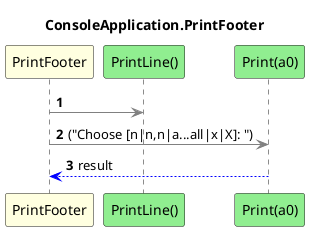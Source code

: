 @startuml ConsoleApplication.PrintFooter
title ConsoleApplication.PrintFooter
participant "PrintFooter" as PrintFooter #LightYellow
participant "PrintLine()" as PrintLine #LightGreen
participant "Print(a0)" as Print_a0 #LightGreen
autonumber
PrintFooter -[#grey]> PrintLine
PrintFooter -[#grey]> Print_a0 : ("Choose [n|n,n|a...all|x|X]: ")
Print_a0 -[#blue]-> PrintFooter : result
@enduml
